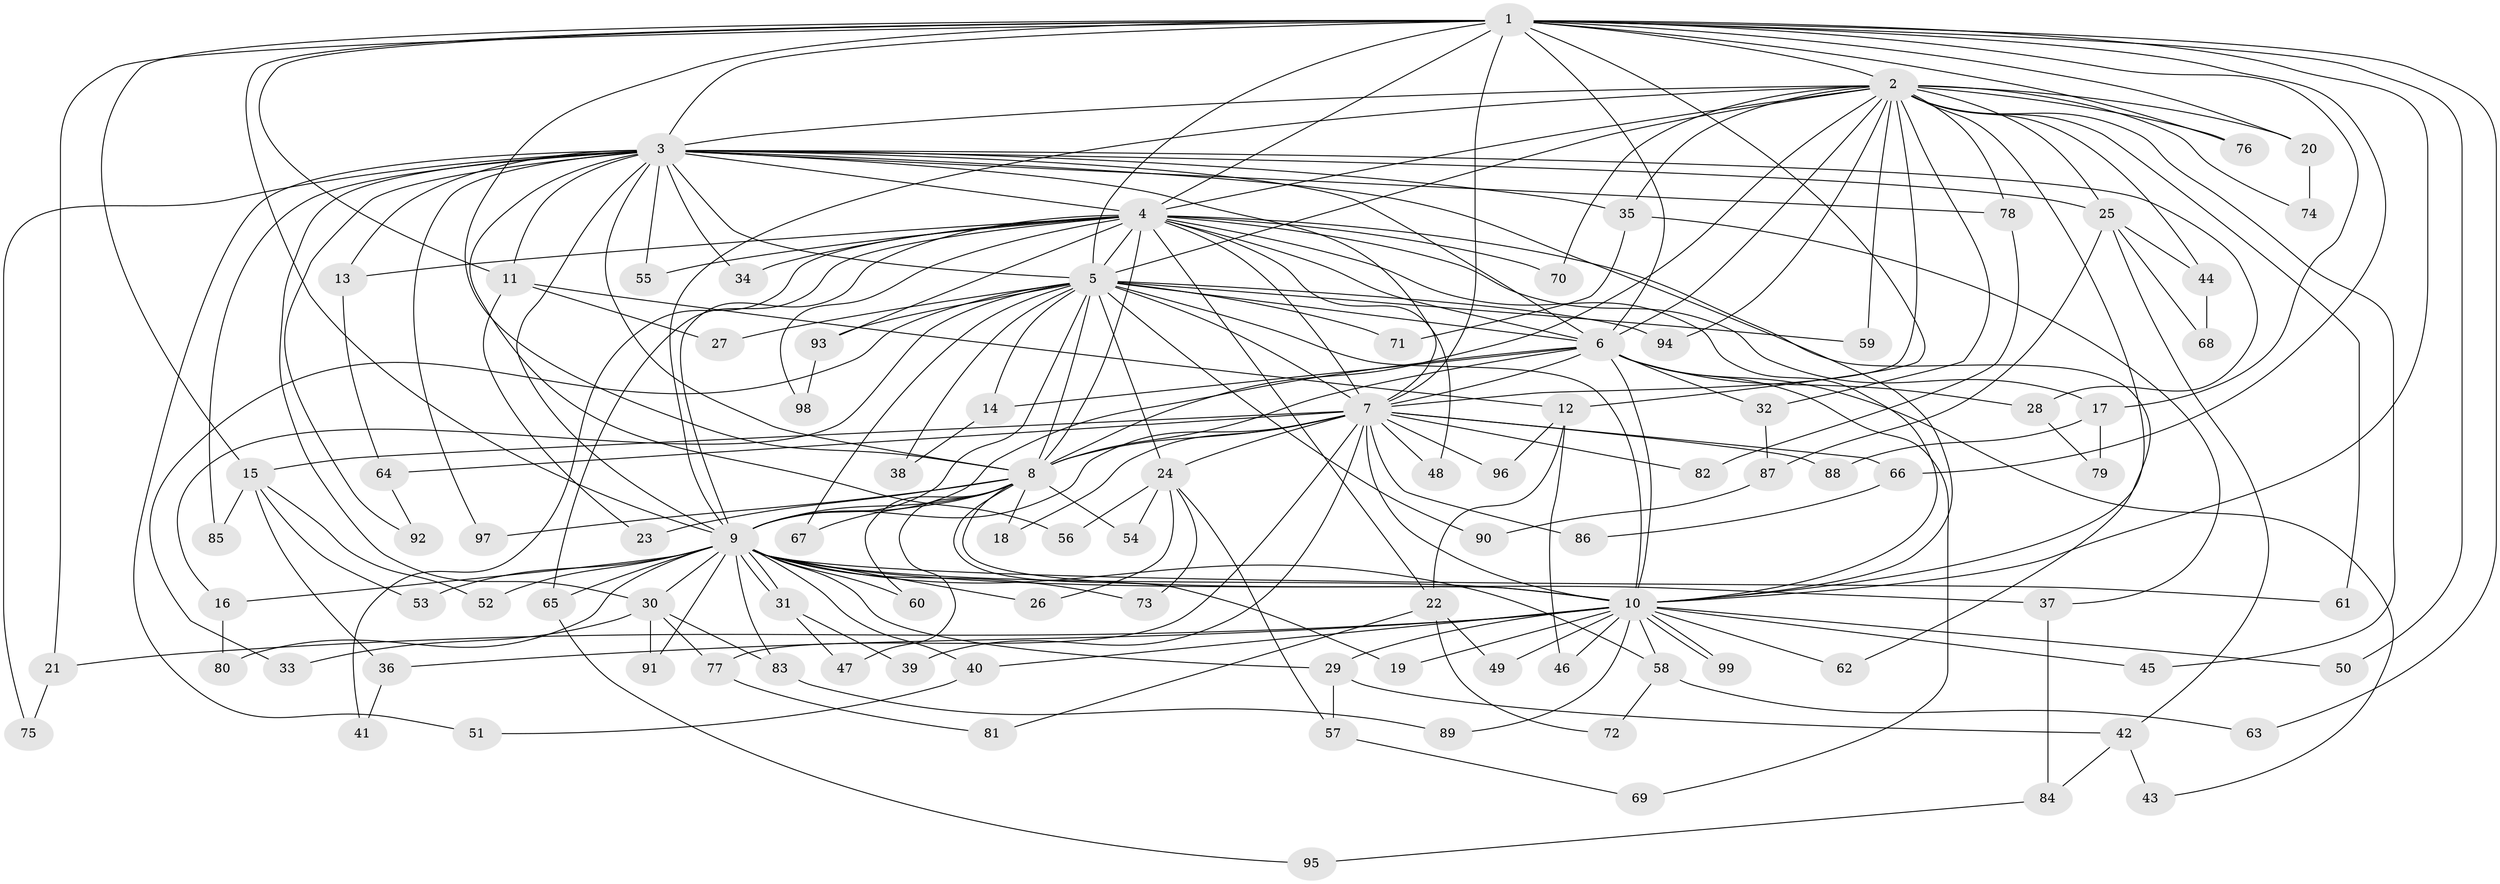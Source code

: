 // Generated by graph-tools (version 1.1) at 2025/10/02/27/25 16:10:56]
// undirected, 99 vertices, 223 edges
graph export_dot {
graph [start="1"]
  node [color=gray90,style=filled];
  1;
  2;
  3;
  4;
  5;
  6;
  7;
  8;
  9;
  10;
  11;
  12;
  13;
  14;
  15;
  16;
  17;
  18;
  19;
  20;
  21;
  22;
  23;
  24;
  25;
  26;
  27;
  28;
  29;
  30;
  31;
  32;
  33;
  34;
  35;
  36;
  37;
  38;
  39;
  40;
  41;
  42;
  43;
  44;
  45;
  46;
  47;
  48;
  49;
  50;
  51;
  52;
  53;
  54;
  55;
  56;
  57;
  58;
  59;
  60;
  61;
  62;
  63;
  64;
  65;
  66;
  67;
  68;
  69;
  70;
  71;
  72;
  73;
  74;
  75;
  76;
  77;
  78;
  79;
  80;
  81;
  82;
  83;
  84;
  85;
  86;
  87;
  88;
  89;
  90;
  91;
  92;
  93;
  94;
  95;
  96;
  97;
  98;
  99;
  1 -- 2;
  1 -- 3;
  1 -- 4;
  1 -- 5;
  1 -- 6;
  1 -- 7;
  1 -- 8;
  1 -- 9;
  1 -- 10;
  1 -- 11;
  1 -- 12;
  1 -- 15;
  1 -- 17;
  1 -- 20;
  1 -- 21;
  1 -- 50;
  1 -- 63;
  1 -- 66;
  1 -- 76;
  2 -- 3;
  2 -- 4;
  2 -- 5;
  2 -- 6;
  2 -- 7;
  2 -- 8;
  2 -- 9;
  2 -- 10;
  2 -- 20;
  2 -- 25;
  2 -- 32;
  2 -- 35;
  2 -- 44;
  2 -- 45;
  2 -- 59;
  2 -- 61;
  2 -- 70;
  2 -- 74;
  2 -- 76;
  2 -- 78;
  2 -- 94;
  3 -- 4;
  3 -- 5;
  3 -- 6;
  3 -- 7;
  3 -- 8;
  3 -- 9;
  3 -- 10;
  3 -- 11;
  3 -- 13;
  3 -- 25;
  3 -- 28;
  3 -- 30;
  3 -- 34;
  3 -- 35;
  3 -- 51;
  3 -- 55;
  3 -- 56;
  3 -- 75;
  3 -- 78;
  3 -- 85;
  3 -- 92;
  3 -- 97;
  4 -- 5;
  4 -- 6;
  4 -- 7;
  4 -- 8;
  4 -- 9;
  4 -- 10;
  4 -- 13;
  4 -- 17;
  4 -- 22;
  4 -- 34;
  4 -- 41;
  4 -- 48;
  4 -- 55;
  4 -- 62;
  4 -- 65;
  4 -- 70;
  4 -- 93;
  4 -- 98;
  5 -- 6;
  5 -- 7;
  5 -- 8;
  5 -- 9;
  5 -- 10;
  5 -- 14;
  5 -- 16;
  5 -- 24;
  5 -- 27;
  5 -- 33;
  5 -- 38;
  5 -- 59;
  5 -- 67;
  5 -- 71;
  5 -- 90;
  5 -- 93;
  5 -- 94;
  6 -- 7;
  6 -- 8;
  6 -- 9;
  6 -- 10;
  6 -- 14;
  6 -- 28;
  6 -- 32;
  6 -- 43;
  6 -- 69;
  7 -- 8;
  7 -- 9;
  7 -- 10;
  7 -- 15;
  7 -- 18;
  7 -- 24;
  7 -- 39;
  7 -- 48;
  7 -- 64;
  7 -- 66;
  7 -- 77;
  7 -- 82;
  7 -- 86;
  7 -- 88;
  7 -- 96;
  8 -- 9;
  8 -- 10;
  8 -- 18;
  8 -- 19;
  8 -- 23;
  8 -- 47;
  8 -- 54;
  8 -- 60;
  8 -- 67;
  8 -- 97;
  9 -- 10;
  9 -- 16;
  9 -- 26;
  9 -- 29;
  9 -- 30;
  9 -- 31;
  9 -- 31;
  9 -- 37;
  9 -- 40;
  9 -- 52;
  9 -- 53;
  9 -- 58;
  9 -- 60;
  9 -- 61;
  9 -- 65;
  9 -- 73;
  9 -- 80;
  9 -- 83;
  9 -- 91;
  10 -- 19;
  10 -- 21;
  10 -- 29;
  10 -- 36;
  10 -- 40;
  10 -- 45;
  10 -- 46;
  10 -- 49;
  10 -- 50;
  10 -- 58;
  10 -- 62;
  10 -- 89;
  10 -- 99;
  10 -- 99;
  11 -- 12;
  11 -- 23;
  11 -- 27;
  12 -- 22;
  12 -- 46;
  12 -- 96;
  13 -- 64;
  14 -- 38;
  15 -- 36;
  15 -- 52;
  15 -- 53;
  15 -- 85;
  16 -- 80;
  17 -- 79;
  17 -- 88;
  20 -- 74;
  21 -- 75;
  22 -- 49;
  22 -- 72;
  22 -- 81;
  24 -- 26;
  24 -- 54;
  24 -- 56;
  24 -- 57;
  24 -- 73;
  25 -- 42;
  25 -- 44;
  25 -- 68;
  25 -- 87;
  28 -- 79;
  29 -- 42;
  29 -- 57;
  30 -- 33;
  30 -- 77;
  30 -- 83;
  30 -- 91;
  31 -- 39;
  31 -- 47;
  32 -- 87;
  35 -- 37;
  35 -- 71;
  36 -- 41;
  37 -- 84;
  40 -- 51;
  42 -- 43;
  42 -- 84;
  44 -- 68;
  57 -- 69;
  58 -- 63;
  58 -- 72;
  64 -- 92;
  65 -- 95;
  66 -- 86;
  77 -- 81;
  78 -- 82;
  83 -- 89;
  84 -- 95;
  87 -- 90;
  93 -- 98;
}
